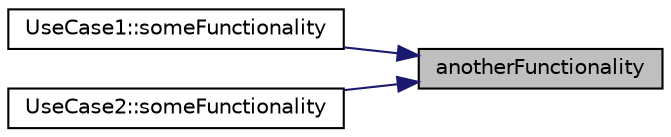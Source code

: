 digraph "anotherFunctionality"
{
 // INTERACTIVE_SVG=YES
 // LATEX_PDF_SIZE
  bgcolor="transparent";
  edge [fontname="Helvetica",fontsize="10",labelfontname="Helvetica",labelfontsize="10"];
  node [fontname="Helvetica",fontsize="10",shape=record];
  rankdir="RL";
  Node1 [label="anotherFunctionality",height=0.2,width=0.4,color="black", fillcolor="grey75", style="filled", fontcolor="black",tooltip=" "];
  Node1 -> Node2 [dir="back",color="midnightblue",fontsize="10",style="solid",fontname="Helvetica"];
  Node2 [label="UseCase1::someFunctionality",height=0.2,width=0.4,color="black",URL="$d3/d59/classUseCase1_ade7253500755cdd870a579c7c4b023ed.html#ade7253500755cdd870a579c7c4b023ed",tooltip=" "];
  Node1 -> Node3 [dir="back",color="midnightblue",fontsize="10",style="solid",fontname="Helvetica"];
  Node3 [label="UseCase2::someFunctionality",height=0.2,width=0.4,color="black",URL="$d0/de7/classUseCase2_ade7253500755cdd870a579c7c4b023ed.html#ade7253500755cdd870a579c7c4b023ed",tooltip=" "];
}
